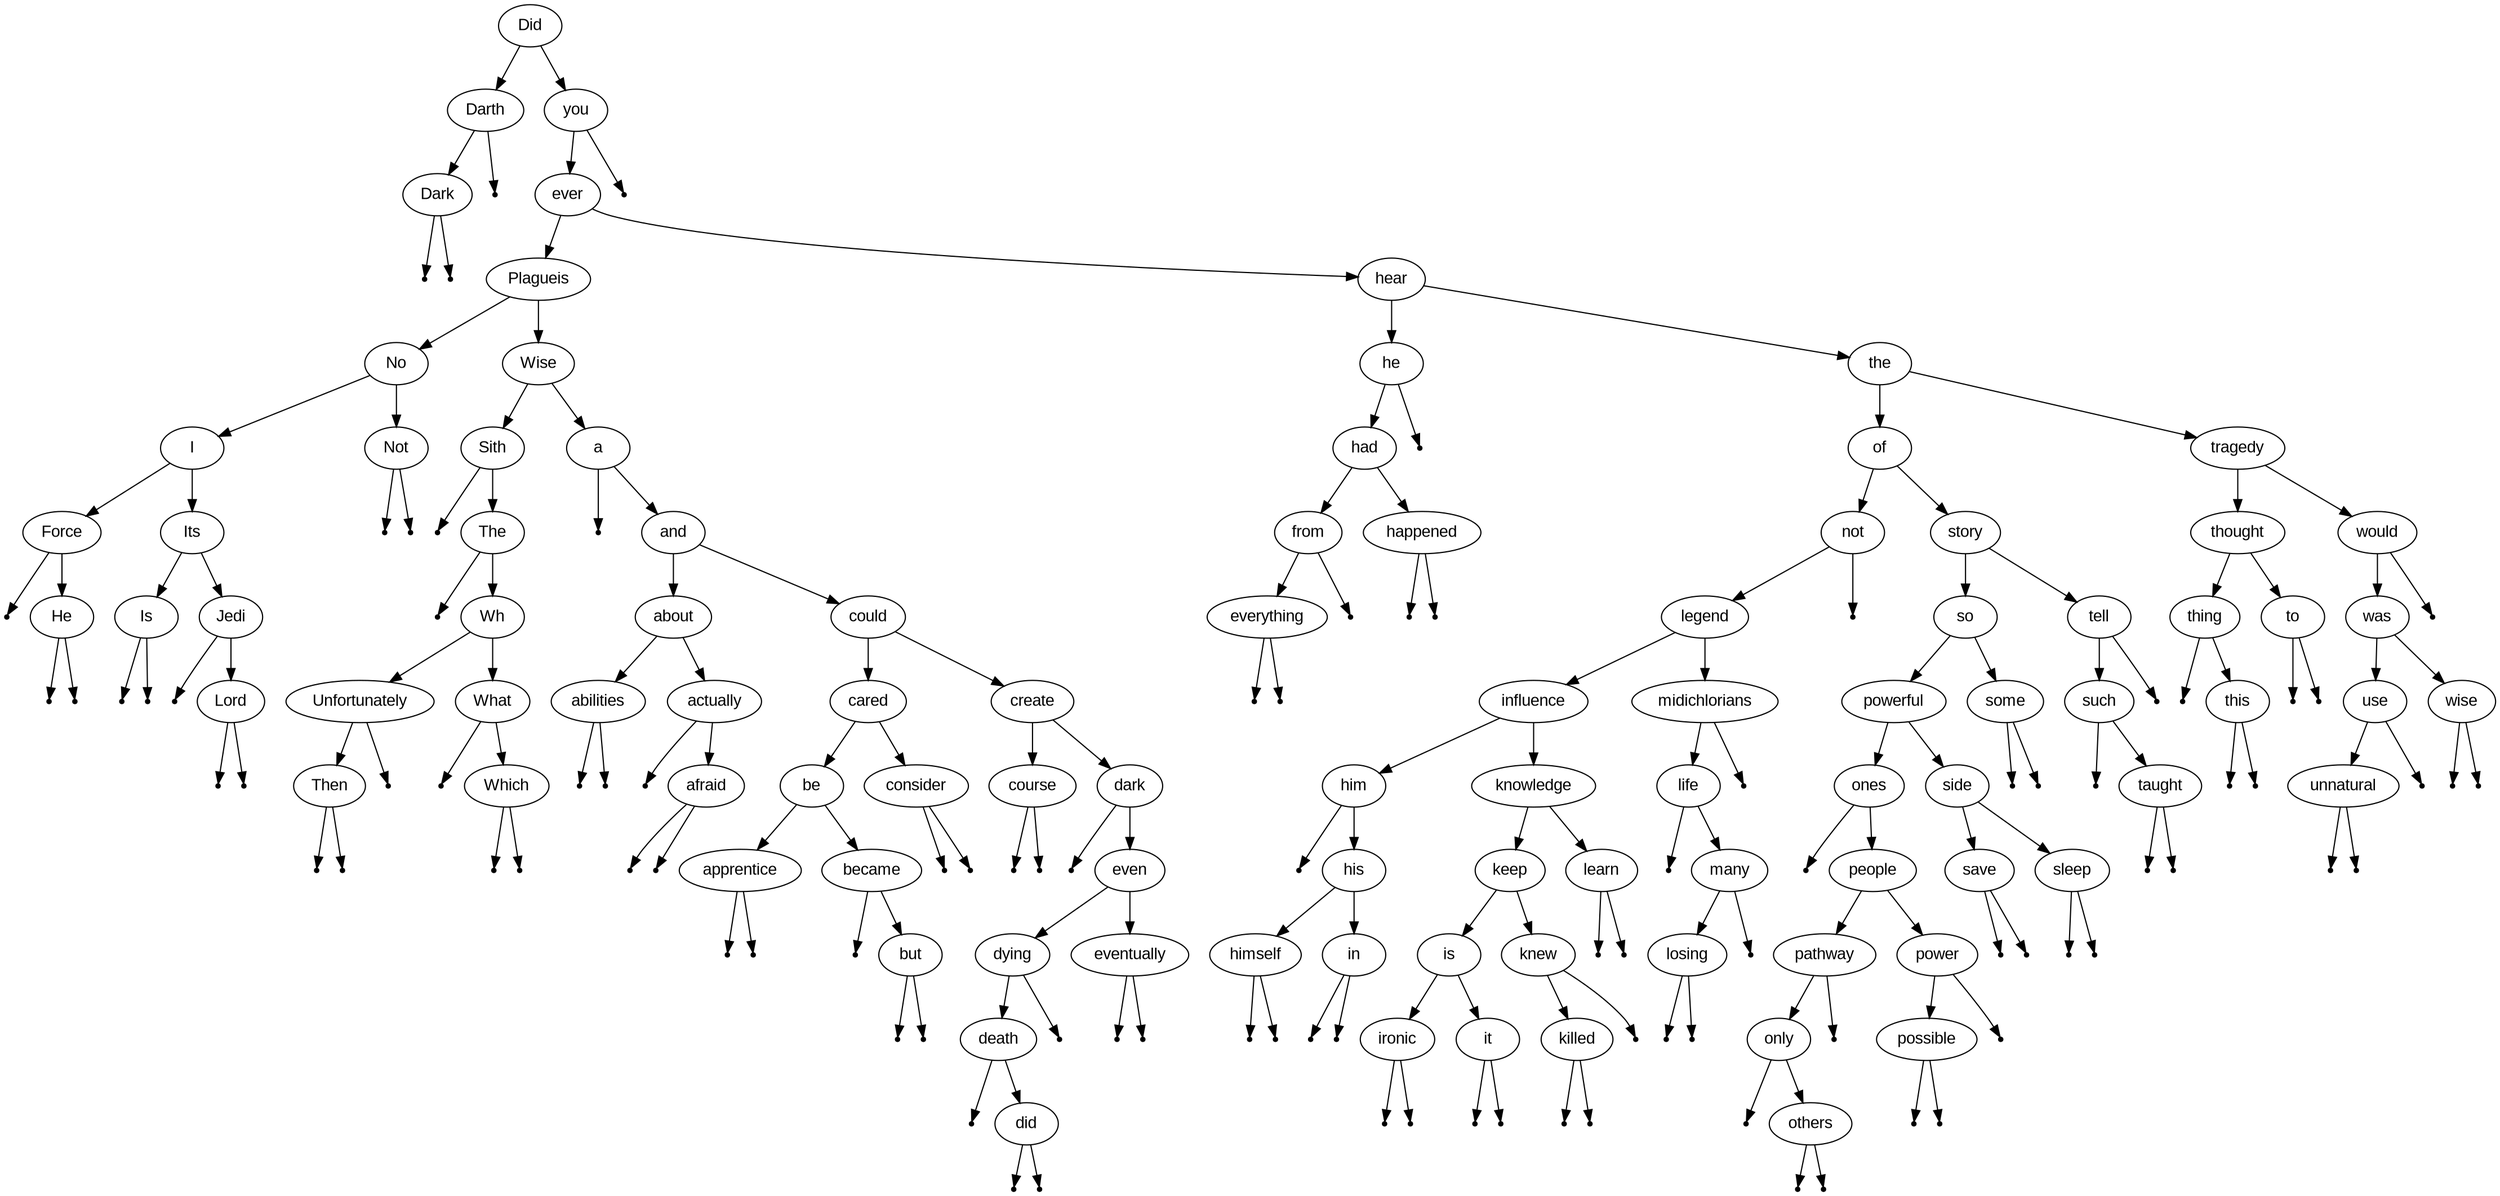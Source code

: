 digraph tree {
  node [fontname="Arial"];
  Did -> Darth;
  Darth -> Dark;
  null199 [shape=point];
  Dark -> null199;
  null200 [shape=point];
  Dark -> null200;
  null201 [shape=point];
  Darth -> null201;
  Did -> you;
  you -> ever;
  ever -> Plagueis;
  Plagueis -> No;
  No -> I;
  I -> Force;
  null202 [shape=point];
  Force -> null202;
  Force -> He;
  null203 [shape=point];
  He -> null203;
  null204 [shape=point];
  He -> null204;
  I -> Its;
  Its -> Is;
  null205 [shape=point];
  Is -> null205;
  null206 [shape=point];
  Is -> null206;
  Its -> Jedi;
  null207 [shape=point];
  Jedi -> null207;
  Jedi -> Lord;
  null208 [shape=point];
  Lord -> null208;
  null209 [shape=point];
  Lord -> null209;
  No -> Not;
  null210 [shape=point];
  Not -> null210;
  null211 [shape=point];
  Not -> null211;
  Plagueis -> Wise;
  Wise -> Sith;
  null212 [shape=point];
  Sith -> null212;
  Sith -> The;
  null213 [shape=point];
  The -> null213;
  The -> Wh;
  Wh -> Unfortunately;
  Unfortunately -> Then;
  null214 [shape=point];
  Then -> null214;
  null215 [shape=point];
  Then -> null215;
  null216 [shape=point];
  Unfortunately -> null216;
  Wh -> What;
  null217 [shape=point];
  What -> null217;
  What -> Which;
  null218 [shape=point];
  Which -> null218;
  null219 [shape=point];
  Which -> null219;
  Wise -> a;
  null220 [shape=point];
  a -> null220;
  a -> and;
  and -> about;
  about -> abilities;
  null221 [shape=point];
  abilities -> null221;
  null222 [shape=point];
  abilities -> null222;
  about -> actually;
  null223 [shape=point];
  actually -> null223;
  actually -> afraid;
  null224 [shape=point];
  afraid -> null224;
  null225 [shape=point];
  afraid -> null225;
  and -> could;
  could -> cared;
  cared -> be;
  be -> apprentice;
  null226 [shape=point];
  apprentice -> null226;
  null227 [shape=point];
  apprentice -> null227;
  be -> became;
  null228 [shape=point];
  became -> null228;
  became -> but;
  null229 [shape=point];
  but -> null229;
  null230 [shape=point];
  but -> null230;
  cared -> consider;
  null231 [shape=point];
  consider -> null231;
  null232 [shape=point];
  consider -> null232;
  could -> create;
  create -> course;
  null233 [shape=point];
  course -> null233;
  null234 [shape=point];
  course -> null234;
  create -> dark;
  null235 [shape=point];
  dark -> null235;
  dark -> even;
  even -> dying;
  dying -> death;
  null236 [shape=point];
  death -> null236;
  death -> did;
  null237 [shape=point];
  did -> null237;
  null238 [shape=point];
  did -> null238;
  null239 [shape=point];
  dying -> null239;
  even -> eventually;
  null240 [shape=point];
  eventually -> null240;
  null241 [shape=point];
  eventually -> null241;
  ever -> hear;
  hear -> he;
  he -> had;
  had -> from;
  from -> everything;
  null242 [shape=point];
  everything -> null242;
  null243 [shape=point];
  everything -> null243;
  null244 [shape=point];
  from -> null244;
  had -> happened;
  null245 [shape=point];
  happened -> null245;
  null246 [shape=point];
  happened -> null246;
  null247 [shape=point];
  he -> null247;
  hear -> the;
  the -> of;
  of -> not;
  not -> legend;
  legend -> influence;
  influence -> him;
  null248 [shape=point];
  him -> null248;
  him -> his;
  his -> himself;
  null249 [shape=point];
  himself -> null249;
  null250 [shape=point];
  himself -> null250;
  his -> in;
  null251 [shape=point];
  in -> null251;
  null252 [shape=point];
  in -> null252;
  influence -> knowledge;
  knowledge -> keep;
  keep -> is;
  is -> ironic;
  null253 [shape=point];
  ironic -> null253;
  null254 [shape=point];
  ironic -> null254;
  is -> it;
  null255 [shape=point];
  it -> null255;
  null256 [shape=point];
  it -> null256;
  keep -> knew;
  knew -> killed;
  null257 [shape=point];
  killed -> null257;
  null258 [shape=point];
  killed -> null258;
  null259 [shape=point];
  knew -> null259;
  knowledge -> learn;
  null260 [shape=point];
  learn -> null260;
  null261 [shape=point];
  learn -> null261;
  legend -> midichlorians;
  midichlorians -> life;
  null262 [shape=point];
  life -> null262;
  life -> many;
  many -> losing;
  null263 [shape=point];
  losing -> null263;
  null264 [shape=point];
  losing -> null264;
  null265 [shape=point];
  many -> null265;
  null266 [shape=point];
  midichlorians -> null266;
  null267 [shape=point];
  not -> null267;
  of -> story;
  story -> so;
  so -> powerful;
  powerful -> ones;
  null268 [shape=point];
  ones -> null268;
  ones -> people;
  people -> pathway;
  pathway -> only;
  null269 [shape=point];
  only -> null269;
  only -> others;
  null270 [shape=point];
  others -> null270;
  null271 [shape=point];
  others -> null271;
  null272 [shape=point];
  pathway -> null272;
  people -> power;
  power -> possible;
  null273 [shape=point];
  possible -> null273;
  null274 [shape=point];
  possible -> null274;
  null275 [shape=point];
  power -> null275;
  powerful -> side;
  side -> save;
  null276 [shape=point];
  save -> null276;
  null277 [shape=point];
  save -> null277;
  side -> sleep;
  null278 [shape=point];
  sleep -> null278;
  null279 [shape=point];
  sleep -> null279;
  so -> some;
  null280 [shape=point];
  some -> null280;
  null281 [shape=point];
  some -> null281;
  story -> tell;
  tell -> such;
  null282 [shape=point];
  such -> null282;
  such -> taught;
  null283 [shape=point];
  taught -> null283;
  null284 [shape=point];
  taught -> null284;
  null285 [shape=point];
  tell -> null285;
  the -> tragedy;
  tragedy -> thought;
  thought -> thing;
  null286 [shape=point];
  thing -> null286;
  thing -> this;
  null287 [shape=point];
  this -> null287;
  null288 [shape=point];
  this -> null288;
  thought -> to;
  null289 [shape=point];
  to -> null289;
  null290 [shape=point];
  to -> null290;
  tragedy -> would;
  would -> was;
  was -> use;
  use -> unnatural;
  null291 [shape=point];
  unnatural -> null291;
  null292 [shape=point];
  unnatural -> null292;
  null293 [shape=point];
  use -> null293;
  was -> wise;
  null294 [shape=point];
  wise -> null294;
  null295 [shape=point];
  wise -> null295;
  null296 [shape=point];
  would -> null296;
  null297 [shape=point];
  you -> null297;
}

